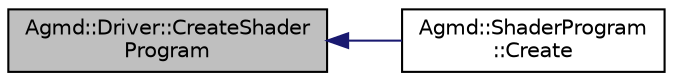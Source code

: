 digraph "Agmd::Driver::CreateShaderProgram"
{
  edge [fontname="Helvetica",fontsize="10",labelfontname="Helvetica",labelfontsize="10"];
  node [fontname="Helvetica",fontsize="10",shape=record];
  rankdir="LR";
  Node1 [label="Agmd::Driver::CreateShader\lProgram",height=0.2,width=0.4,color="black", fillcolor="grey75", style="filled" fontcolor="black"];
  Node1 -> Node2 [dir="back",color="midnightblue",fontsize="10",style="solid",fontname="Helvetica"];
  Node2 [label="Agmd::ShaderProgram\l::Create",height=0.2,width=0.4,color="black", fillcolor="white", style="filled",URL="$class_agmd_1_1_shader_program.html#afcc519105b0c24a1da657d9d2abc0ed5"];
}
